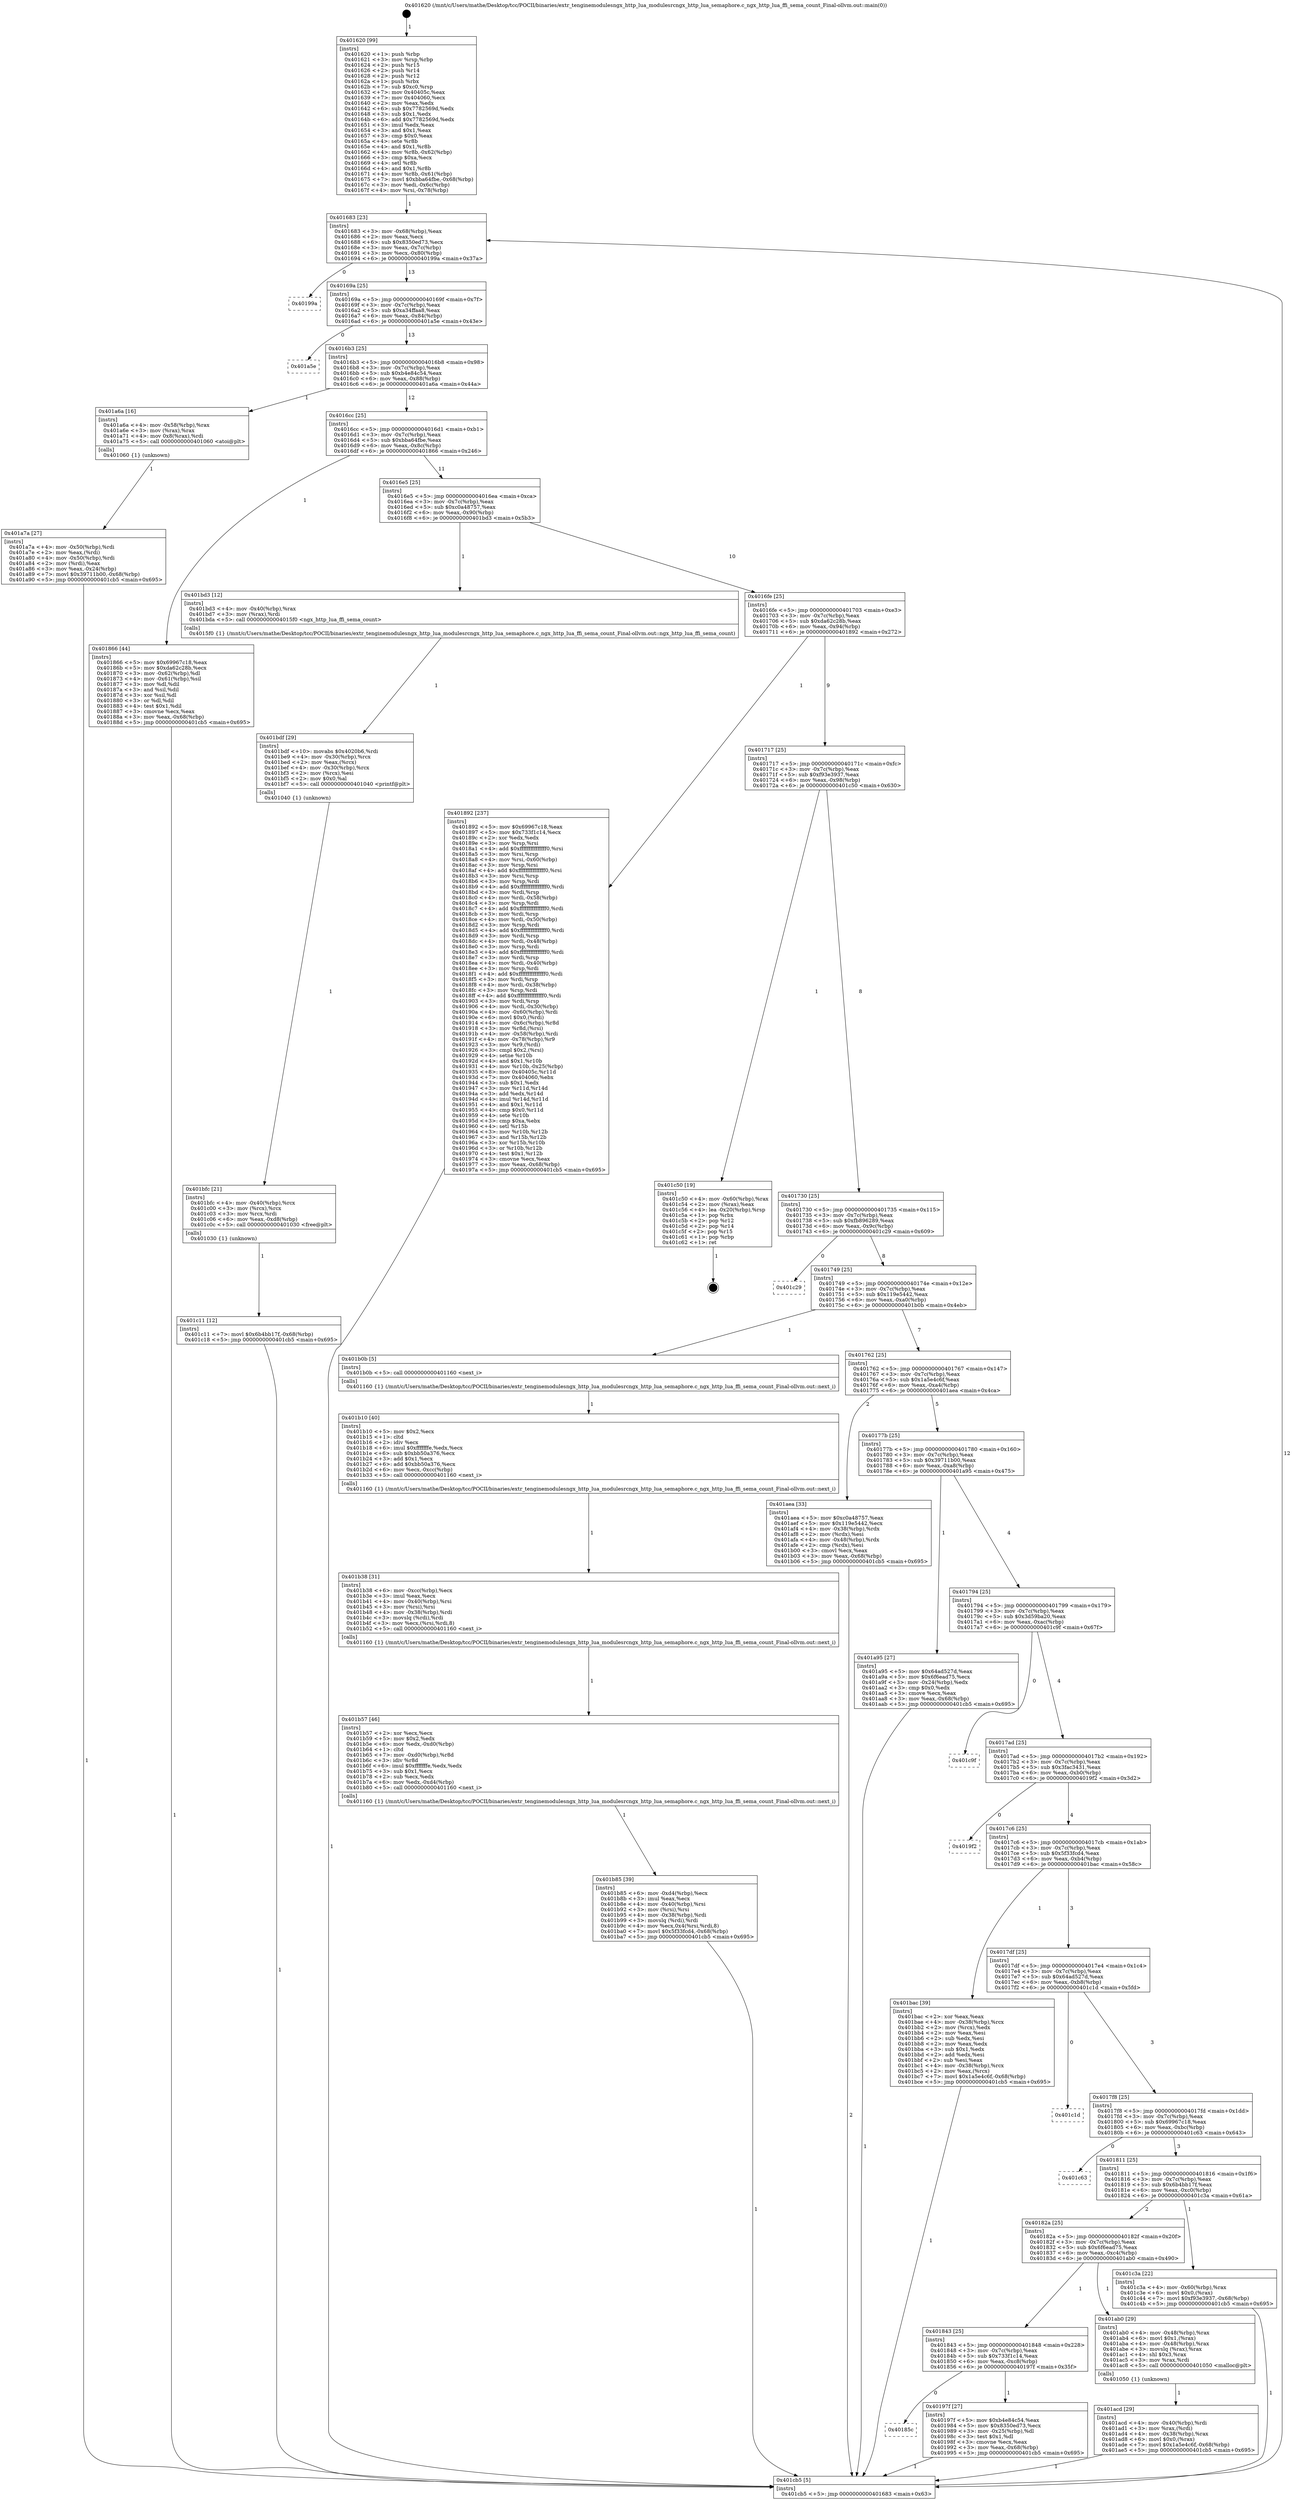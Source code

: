 digraph "0x401620" {
  label = "0x401620 (/mnt/c/Users/mathe/Desktop/tcc/POCII/binaries/extr_tenginemodulesngx_http_lua_modulesrcngx_http_lua_semaphore.c_ngx_http_lua_ffi_sema_count_Final-ollvm.out::main(0))"
  labelloc = "t"
  node[shape=record]

  Entry [label="",width=0.3,height=0.3,shape=circle,fillcolor=black,style=filled]
  "0x401683" [label="{
     0x401683 [23]\l
     | [instrs]\l
     &nbsp;&nbsp;0x401683 \<+3\>: mov -0x68(%rbp),%eax\l
     &nbsp;&nbsp;0x401686 \<+2\>: mov %eax,%ecx\l
     &nbsp;&nbsp;0x401688 \<+6\>: sub $0x8350ed73,%ecx\l
     &nbsp;&nbsp;0x40168e \<+3\>: mov %eax,-0x7c(%rbp)\l
     &nbsp;&nbsp;0x401691 \<+3\>: mov %ecx,-0x80(%rbp)\l
     &nbsp;&nbsp;0x401694 \<+6\>: je 000000000040199a \<main+0x37a\>\l
  }"]
  "0x40199a" [label="{
     0x40199a\l
  }", style=dashed]
  "0x40169a" [label="{
     0x40169a [25]\l
     | [instrs]\l
     &nbsp;&nbsp;0x40169a \<+5\>: jmp 000000000040169f \<main+0x7f\>\l
     &nbsp;&nbsp;0x40169f \<+3\>: mov -0x7c(%rbp),%eax\l
     &nbsp;&nbsp;0x4016a2 \<+5\>: sub $0xa34ffaa8,%eax\l
     &nbsp;&nbsp;0x4016a7 \<+6\>: mov %eax,-0x84(%rbp)\l
     &nbsp;&nbsp;0x4016ad \<+6\>: je 0000000000401a5e \<main+0x43e\>\l
  }"]
  Exit [label="",width=0.3,height=0.3,shape=circle,fillcolor=black,style=filled,peripheries=2]
  "0x401a5e" [label="{
     0x401a5e\l
  }", style=dashed]
  "0x4016b3" [label="{
     0x4016b3 [25]\l
     | [instrs]\l
     &nbsp;&nbsp;0x4016b3 \<+5\>: jmp 00000000004016b8 \<main+0x98\>\l
     &nbsp;&nbsp;0x4016b8 \<+3\>: mov -0x7c(%rbp),%eax\l
     &nbsp;&nbsp;0x4016bb \<+5\>: sub $0xb4e84c54,%eax\l
     &nbsp;&nbsp;0x4016c0 \<+6\>: mov %eax,-0x88(%rbp)\l
     &nbsp;&nbsp;0x4016c6 \<+6\>: je 0000000000401a6a \<main+0x44a\>\l
  }"]
  "0x401c11" [label="{
     0x401c11 [12]\l
     | [instrs]\l
     &nbsp;&nbsp;0x401c11 \<+7\>: movl $0x6b4bb17f,-0x68(%rbp)\l
     &nbsp;&nbsp;0x401c18 \<+5\>: jmp 0000000000401cb5 \<main+0x695\>\l
  }"]
  "0x401a6a" [label="{
     0x401a6a [16]\l
     | [instrs]\l
     &nbsp;&nbsp;0x401a6a \<+4\>: mov -0x58(%rbp),%rax\l
     &nbsp;&nbsp;0x401a6e \<+3\>: mov (%rax),%rax\l
     &nbsp;&nbsp;0x401a71 \<+4\>: mov 0x8(%rax),%rdi\l
     &nbsp;&nbsp;0x401a75 \<+5\>: call 0000000000401060 \<atoi@plt\>\l
     | [calls]\l
     &nbsp;&nbsp;0x401060 \{1\} (unknown)\l
  }"]
  "0x4016cc" [label="{
     0x4016cc [25]\l
     | [instrs]\l
     &nbsp;&nbsp;0x4016cc \<+5\>: jmp 00000000004016d1 \<main+0xb1\>\l
     &nbsp;&nbsp;0x4016d1 \<+3\>: mov -0x7c(%rbp),%eax\l
     &nbsp;&nbsp;0x4016d4 \<+5\>: sub $0xbba64fbe,%eax\l
     &nbsp;&nbsp;0x4016d9 \<+6\>: mov %eax,-0x8c(%rbp)\l
     &nbsp;&nbsp;0x4016df \<+6\>: je 0000000000401866 \<main+0x246\>\l
  }"]
  "0x401bfc" [label="{
     0x401bfc [21]\l
     | [instrs]\l
     &nbsp;&nbsp;0x401bfc \<+4\>: mov -0x40(%rbp),%rcx\l
     &nbsp;&nbsp;0x401c00 \<+3\>: mov (%rcx),%rcx\l
     &nbsp;&nbsp;0x401c03 \<+3\>: mov %rcx,%rdi\l
     &nbsp;&nbsp;0x401c06 \<+6\>: mov %eax,-0xd8(%rbp)\l
     &nbsp;&nbsp;0x401c0c \<+5\>: call 0000000000401030 \<free@plt\>\l
     | [calls]\l
     &nbsp;&nbsp;0x401030 \{1\} (unknown)\l
  }"]
  "0x401866" [label="{
     0x401866 [44]\l
     | [instrs]\l
     &nbsp;&nbsp;0x401866 \<+5\>: mov $0x69967c18,%eax\l
     &nbsp;&nbsp;0x40186b \<+5\>: mov $0xda62c28b,%ecx\l
     &nbsp;&nbsp;0x401870 \<+3\>: mov -0x62(%rbp),%dl\l
     &nbsp;&nbsp;0x401873 \<+4\>: mov -0x61(%rbp),%sil\l
     &nbsp;&nbsp;0x401877 \<+3\>: mov %dl,%dil\l
     &nbsp;&nbsp;0x40187a \<+3\>: and %sil,%dil\l
     &nbsp;&nbsp;0x40187d \<+3\>: xor %sil,%dl\l
     &nbsp;&nbsp;0x401880 \<+3\>: or %dl,%dil\l
     &nbsp;&nbsp;0x401883 \<+4\>: test $0x1,%dil\l
     &nbsp;&nbsp;0x401887 \<+3\>: cmovne %ecx,%eax\l
     &nbsp;&nbsp;0x40188a \<+3\>: mov %eax,-0x68(%rbp)\l
     &nbsp;&nbsp;0x40188d \<+5\>: jmp 0000000000401cb5 \<main+0x695\>\l
  }"]
  "0x4016e5" [label="{
     0x4016e5 [25]\l
     | [instrs]\l
     &nbsp;&nbsp;0x4016e5 \<+5\>: jmp 00000000004016ea \<main+0xca\>\l
     &nbsp;&nbsp;0x4016ea \<+3\>: mov -0x7c(%rbp),%eax\l
     &nbsp;&nbsp;0x4016ed \<+5\>: sub $0xc0a48757,%eax\l
     &nbsp;&nbsp;0x4016f2 \<+6\>: mov %eax,-0x90(%rbp)\l
     &nbsp;&nbsp;0x4016f8 \<+6\>: je 0000000000401bd3 \<main+0x5b3\>\l
  }"]
  "0x401cb5" [label="{
     0x401cb5 [5]\l
     | [instrs]\l
     &nbsp;&nbsp;0x401cb5 \<+5\>: jmp 0000000000401683 \<main+0x63\>\l
  }"]
  "0x401620" [label="{
     0x401620 [99]\l
     | [instrs]\l
     &nbsp;&nbsp;0x401620 \<+1\>: push %rbp\l
     &nbsp;&nbsp;0x401621 \<+3\>: mov %rsp,%rbp\l
     &nbsp;&nbsp;0x401624 \<+2\>: push %r15\l
     &nbsp;&nbsp;0x401626 \<+2\>: push %r14\l
     &nbsp;&nbsp;0x401628 \<+2\>: push %r12\l
     &nbsp;&nbsp;0x40162a \<+1\>: push %rbx\l
     &nbsp;&nbsp;0x40162b \<+7\>: sub $0xc0,%rsp\l
     &nbsp;&nbsp;0x401632 \<+7\>: mov 0x40405c,%eax\l
     &nbsp;&nbsp;0x401639 \<+7\>: mov 0x404060,%ecx\l
     &nbsp;&nbsp;0x401640 \<+2\>: mov %eax,%edx\l
     &nbsp;&nbsp;0x401642 \<+6\>: sub $0x7782569d,%edx\l
     &nbsp;&nbsp;0x401648 \<+3\>: sub $0x1,%edx\l
     &nbsp;&nbsp;0x40164b \<+6\>: add $0x7782569d,%edx\l
     &nbsp;&nbsp;0x401651 \<+3\>: imul %edx,%eax\l
     &nbsp;&nbsp;0x401654 \<+3\>: and $0x1,%eax\l
     &nbsp;&nbsp;0x401657 \<+3\>: cmp $0x0,%eax\l
     &nbsp;&nbsp;0x40165a \<+4\>: sete %r8b\l
     &nbsp;&nbsp;0x40165e \<+4\>: and $0x1,%r8b\l
     &nbsp;&nbsp;0x401662 \<+4\>: mov %r8b,-0x62(%rbp)\l
     &nbsp;&nbsp;0x401666 \<+3\>: cmp $0xa,%ecx\l
     &nbsp;&nbsp;0x401669 \<+4\>: setl %r8b\l
     &nbsp;&nbsp;0x40166d \<+4\>: and $0x1,%r8b\l
     &nbsp;&nbsp;0x401671 \<+4\>: mov %r8b,-0x61(%rbp)\l
     &nbsp;&nbsp;0x401675 \<+7\>: movl $0xbba64fbe,-0x68(%rbp)\l
     &nbsp;&nbsp;0x40167c \<+3\>: mov %edi,-0x6c(%rbp)\l
     &nbsp;&nbsp;0x40167f \<+4\>: mov %rsi,-0x78(%rbp)\l
  }"]
  "0x401bdf" [label="{
     0x401bdf [29]\l
     | [instrs]\l
     &nbsp;&nbsp;0x401bdf \<+10\>: movabs $0x4020b6,%rdi\l
     &nbsp;&nbsp;0x401be9 \<+4\>: mov -0x30(%rbp),%rcx\l
     &nbsp;&nbsp;0x401bed \<+2\>: mov %eax,(%rcx)\l
     &nbsp;&nbsp;0x401bef \<+4\>: mov -0x30(%rbp),%rcx\l
     &nbsp;&nbsp;0x401bf3 \<+2\>: mov (%rcx),%esi\l
     &nbsp;&nbsp;0x401bf5 \<+2\>: mov $0x0,%al\l
     &nbsp;&nbsp;0x401bf7 \<+5\>: call 0000000000401040 \<printf@plt\>\l
     | [calls]\l
     &nbsp;&nbsp;0x401040 \{1\} (unknown)\l
  }"]
  "0x401bd3" [label="{
     0x401bd3 [12]\l
     | [instrs]\l
     &nbsp;&nbsp;0x401bd3 \<+4\>: mov -0x40(%rbp),%rax\l
     &nbsp;&nbsp;0x401bd7 \<+3\>: mov (%rax),%rdi\l
     &nbsp;&nbsp;0x401bda \<+5\>: call 00000000004015f0 \<ngx_http_lua_ffi_sema_count\>\l
     | [calls]\l
     &nbsp;&nbsp;0x4015f0 \{1\} (/mnt/c/Users/mathe/Desktop/tcc/POCII/binaries/extr_tenginemodulesngx_http_lua_modulesrcngx_http_lua_semaphore.c_ngx_http_lua_ffi_sema_count_Final-ollvm.out::ngx_http_lua_ffi_sema_count)\l
  }"]
  "0x4016fe" [label="{
     0x4016fe [25]\l
     | [instrs]\l
     &nbsp;&nbsp;0x4016fe \<+5\>: jmp 0000000000401703 \<main+0xe3\>\l
     &nbsp;&nbsp;0x401703 \<+3\>: mov -0x7c(%rbp),%eax\l
     &nbsp;&nbsp;0x401706 \<+5\>: sub $0xda62c28b,%eax\l
     &nbsp;&nbsp;0x40170b \<+6\>: mov %eax,-0x94(%rbp)\l
     &nbsp;&nbsp;0x401711 \<+6\>: je 0000000000401892 \<main+0x272\>\l
  }"]
  "0x401b85" [label="{
     0x401b85 [39]\l
     | [instrs]\l
     &nbsp;&nbsp;0x401b85 \<+6\>: mov -0xd4(%rbp),%ecx\l
     &nbsp;&nbsp;0x401b8b \<+3\>: imul %eax,%ecx\l
     &nbsp;&nbsp;0x401b8e \<+4\>: mov -0x40(%rbp),%rsi\l
     &nbsp;&nbsp;0x401b92 \<+3\>: mov (%rsi),%rsi\l
     &nbsp;&nbsp;0x401b95 \<+4\>: mov -0x38(%rbp),%rdi\l
     &nbsp;&nbsp;0x401b99 \<+3\>: movslq (%rdi),%rdi\l
     &nbsp;&nbsp;0x401b9c \<+4\>: mov %ecx,0x4(%rsi,%rdi,8)\l
     &nbsp;&nbsp;0x401ba0 \<+7\>: movl $0x5f33fcd4,-0x68(%rbp)\l
     &nbsp;&nbsp;0x401ba7 \<+5\>: jmp 0000000000401cb5 \<main+0x695\>\l
  }"]
  "0x401892" [label="{
     0x401892 [237]\l
     | [instrs]\l
     &nbsp;&nbsp;0x401892 \<+5\>: mov $0x69967c18,%eax\l
     &nbsp;&nbsp;0x401897 \<+5\>: mov $0x733f1c14,%ecx\l
     &nbsp;&nbsp;0x40189c \<+2\>: xor %edx,%edx\l
     &nbsp;&nbsp;0x40189e \<+3\>: mov %rsp,%rsi\l
     &nbsp;&nbsp;0x4018a1 \<+4\>: add $0xfffffffffffffff0,%rsi\l
     &nbsp;&nbsp;0x4018a5 \<+3\>: mov %rsi,%rsp\l
     &nbsp;&nbsp;0x4018a8 \<+4\>: mov %rsi,-0x60(%rbp)\l
     &nbsp;&nbsp;0x4018ac \<+3\>: mov %rsp,%rsi\l
     &nbsp;&nbsp;0x4018af \<+4\>: add $0xfffffffffffffff0,%rsi\l
     &nbsp;&nbsp;0x4018b3 \<+3\>: mov %rsi,%rsp\l
     &nbsp;&nbsp;0x4018b6 \<+3\>: mov %rsp,%rdi\l
     &nbsp;&nbsp;0x4018b9 \<+4\>: add $0xfffffffffffffff0,%rdi\l
     &nbsp;&nbsp;0x4018bd \<+3\>: mov %rdi,%rsp\l
     &nbsp;&nbsp;0x4018c0 \<+4\>: mov %rdi,-0x58(%rbp)\l
     &nbsp;&nbsp;0x4018c4 \<+3\>: mov %rsp,%rdi\l
     &nbsp;&nbsp;0x4018c7 \<+4\>: add $0xfffffffffffffff0,%rdi\l
     &nbsp;&nbsp;0x4018cb \<+3\>: mov %rdi,%rsp\l
     &nbsp;&nbsp;0x4018ce \<+4\>: mov %rdi,-0x50(%rbp)\l
     &nbsp;&nbsp;0x4018d2 \<+3\>: mov %rsp,%rdi\l
     &nbsp;&nbsp;0x4018d5 \<+4\>: add $0xfffffffffffffff0,%rdi\l
     &nbsp;&nbsp;0x4018d9 \<+3\>: mov %rdi,%rsp\l
     &nbsp;&nbsp;0x4018dc \<+4\>: mov %rdi,-0x48(%rbp)\l
     &nbsp;&nbsp;0x4018e0 \<+3\>: mov %rsp,%rdi\l
     &nbsp;&nbsp;0x4018e3 \<+4\>: add $0xfffffffffffffff0,%rdi\l
     &nbsp;&nbsp;0x4018e7 \<+3\>: mov %rdi,%rsp\l
     &nbsp;&nbsp;0x4018ea \<+4\>: mov %rdi,-0x40(%rbp)\l
     &nbsp;&nbsp;0x4018ee \<+3\>: mov %rsp,%rdi\l
     &nbsp;&nbsp;0x4018f1 \<+4\>: add $0xfffffffffffffff0,%rdi\l
     &nbsp;&nbsp;0x4018f5 \<+3\>: mov %rdi,%rsp\l
     &nbsp;&nbsp;0x4018f8 \<+4\>: mov %rdi,-0x38(%rbp)\l
     &nbsp;&nbsp;0x4018fc \<+3\>: mov %rsp,%rdi\l
     &nbsp;&nbsp;0x4018ff \<+4\>: add $0xfffffffffffffff0,%rdi\l
     &nbsp;&nbsp;0x401903 \<+3\>: mov %rdi,%rsp\l
     &nbsp;&nbsp;0x401906 \<+4\>: mov %rdi,-0x30(%rbp)\l
     &nbsp;&nbsp;0x40190a \<+4\>: mov -0x60(%rbp),%rdi\l
     &nbsp;&nbsp;0x40190e \<+6\>: movl $0x0,(%rdi)\l
     &nbsp;&nbsp;0x401914 \<+4\>: mov -0x6c(%rbp),%r8d\l
     &nbsp;&nbsp;0x401918 \<+3\>: mov %r8d,(%rsi)\l
     &nbsp;&nbsp;0x40191b \<+4\>: mov -0x58(%rbp),%rdi\l
     &nbsp;&nbsp;0x40191f \<+4\>: mov -0x78(%rbp),%r9\l
     &nbsp;&nbsp;0x401923 \<+3\>: mov %r9,(%rdi)\l
     &nbsp;&nbsp;0x401926 \<+3\>: cmpl $0x2,(%rsi)\l
     &nbsp;&nbsp;0x401929 \<+4\>: setne %r10b\l
     &nbsp;&nbsp;0x40192d \<+4\>: and $0x1,%r10b\l
     &nbsp;&nbsp;0x401931 \<+4\>: mov %r10b,-0x25(%rbp)\l
     &nbsp;&nbsp;0x401935 \<+8\>: mov 0x40405c,%r11d\l
     &nbsp;&nbsp;0x40193d \<+7\>: mov 0x404060,%ebx\l
     &nbsp;&nbsp;0x401944 \<+3\>: sub $0x1,%edx\l
     &nbsp;&nbsp;0x401947 \<+3\>: mov %r11d,%r14d\l
     &nbsp;&nbsp;0x40194a \<+3\>: add %edx,%r14d\l
     &nbsp;&nbsp;0x40194d \<+4\>: imul %r14d,%r11d\l
     &nbsp;&nbsp;0x401951 \<+4\>: and $0x1,%r11d\l
     &nbsp;&nbsp;0x401955 \<+4\>: cmp $0x0,%r11d\l
     &nbsp;&nbsp;0x401959 \<+4\>: sete %r10b\l
     &nbsp;&nbsp;0x40195d \<+3\>: cmp $0xa,%ebx\l
     &nbsp;&nbsp;0x401960 \<+4\>: setl %r15b\l
     &nbsp;&nbsp;0x401964 \<+3\>: mov %r10b,%r12b\l
     &nbsp;&nbsp;0x401967 \<+3\>: and %r15b,%r12b\l
     &nbsp;&nbsp;0x40196a \<+3\>: xor %r15b,%r10b\l
     &nbsp;&nbsp;0x40196d \<+3\>: or %r10b,%r12b\l
     &nbsp;&nbsp;0x401970 \<+4\>: test $0x1,%r12b\l
     &nbsp;&nbsp;0x401974 \<+3\>: cmovne %ecx,%eax\l
     &nbsp;&nbsp;0x401977 \<+3\>: mov %eax,-0x68(%rbp)\l
     &nbsp;&nbsp;0x40197a \<+5\>: jmp 0000000000401cb5 \<main+0x695\>\l
  }"]
  "0x401717" [label="{
     0x401717 [25]\l
     | [instrs]\l
     &nbsp;&nbsp;0x401717 \<+5\>: jmp 000000000040171c \<main+0xfc\>\l
     &nbsp;&nbsp;0x40171c \<+3\>: mov -0x7c(%rbp),%eax\l
     &nbsp;&nbsp;0x40171f \<+5\>: sub $0xf93e3937,%eax\l
     &nbsp;&nbsp;0x401724 \<+6\>: mov %eax,-0x98(%rbp)\l
     &nbsp;&nbsp;0x40172a \<+6\>: je 0000000000401c50 \<main+0x630\>\l
  }"]
  "0x401b57" [label="{
     0x401b57 [46]\l
     | [instrs]\l
     &nbsp;&nbsp;0x401b57 \<+2\>: xor %ecx,%ecx\l
     &nbsp;&nbsp;0x401b59 \<+5\>: mov $0x2,%edx\l
     &nbsp;&nbsp;0x401b5e \<+6\>: mov %edx,-0xd0(%rbp)\l
     &nbsp;&nbsp;0x401b64 \<+1\>: cltd\l
     &nbsp;&nbsp;0x401b65 \<+7\>: mov -0xd0(%rbp),%r8d\l
     &nbsp;&nbsp;0x401b6c \<+3\>: idiv %r8d\l
     &nbsp;&nbsp;0x401b6f \<+6\>: imul $0xfffffffe,%edx,%edx\l
     &nbsp;&nbsp;0x401b75 \<+3\>: sub $0x1,%ecx\l
     &nbsp;&nbsp;0x401b78 \<+2\>: sub %ecx,%edx\l
     &nbsp;&nbsp;0x401b7a \<+6\>: mov %edx,-0xd4(%rbp)\l
     &nbsp;&nbsp;0x401b80 \<+5\>: call 0000000000401160 \<next_i\>\l
     | [calls]\l
     &nbsp;&nbsp;0x401160 \{1\} (/mnt/c/Users/mathe/Desktop/tcc/POCII/binaries/extr_tenginemodulesngx_http_lua_modulesrcngx_http_lua_semaphore.c_ngx_http_lua_ffi_sema_count_Final-ollvm.out::next_i)\l
  }"]
  "0x401b38" [label="{
     0x401b38 [31]\l
     | [instrs]\l
     &nbsp;&nbsp;0x401b38 \<+6\>: mov -0xcc(%rbp),%ecx\l
     &nbsp;&nbsp;0x401b3e \<+3\>: imul %eax,%ecx\l
     &nbsp;&nbsp;0x401b41 \<+4\>: mov -0x40(%rbp),%rsi\l
     &nbsp;&nbsp;0x401b45 \<+3\>: mov (%rsi),%rsi\l
     &nbsp;&nbsp;0x401b48 \<+4\>: mov -0x38(%rbp),%rdi\l
     &nbsp;&nbsp;0x401b4c \<+3\>: movslq (%rdi),%rdi\l
     &nbsp;&nbsp;0x401b4f \<+3\>: mov %ecx,(%rsi,%rdi,8)\l
     &nbsp;&nbsp;0x401b52 \<+5\>: call 0000000000401160 \<next_i\>\l
     | [calls]\l
     &nbsp;&nbsp;0x401160 \{1\} (/mnt/c/Users/mathe/Desktop/tcc/POCII/binaries/extr_tenginemodulesngx_http_lua_modulesrcngx_http_lua_semaphore.c_ngx_http_lua_ffi_sema_count_Final-ollvm.out::next_i)\l
  }"]
  "0x401c50" [label="{
     0x401c50 [19]\l
     | [instrs]\l
     &nbsp;&nbsp;0x401c50 \<+4\>: mov -0x60(%rbp),%rax\l
     &nbsp;&nbsp;0x401c54 \<+2\>: mov (%rax),%eax\l
     &nbsp;&nbsp;0x401c56 \<+4\>: lea -0x20(%rbp),%rsp\l
     &nbsp;&nbsp;0x401c5a \<+1\>: pop %rbx\l
     &nbsp;&nbsp;0x401c5b \<+2\>: pop %r12\l
     &nbsp;&nbsp;0x401c5d \<+2\>: pop %r14\l
     &nbsp;&nbsp;0x401c5f \<+2\>: pop %r15\l
     &nbsp;&nbsp;0x401c61 \<+1\>: pop %rbp\l
     &nbsp;&nbsp;0x401c62 \<+1\>: ret\l
  }"]
  "0x401730" [label="{
     0x401730 [25]\l
     | [instrs]\l
     &nbsp;&nbsp;0x401730 \<+5\>: jmp 0000000000401735 \<main+0x115\>\l
     &nbsp;&nbsp;0x401735 \<+3\>: mov -0x7c(%rbp),%eax\l
     &nbsp;&nbsp;0x401738 \<+5\>: sub $0xfb896289,%eax\l
     &nbsp;&nbsp;0x40173d \<+6\>: mov %eax,-0x9c(%rbp)\l
     &nbsp;&nbsp;0x401743 \<+6\>: je 0000000000401c29 \<main+0x609\>\l
  }"]
  "0x401b10" [label="{
     0x401b10 [40]\l
     | [instrs]\l
     &nbsp;&nbsp;0x401b10 \<+5\>: mov $0x2,%ecx\l
     &nbsp;&nbsp;0x401b15 \<+1\>: cltd\l
     &nbsp;&nbsp;0x401b16 \<+2\>: idiv %ecx\l
     &nbsp;&nbsp;0x401b18 \<+6\>: imul $0xfffffffe,%edx,%ecx\l
     &nbsp;&nbsp;0x401b1e \<+6\>: sub $0xbb50a376,%ecx\l
     &nbsp;&nbsp;0x401b24 \<+3\>: add $0x1,%ecx\l
     &nbsp;&nbsp;0x401b27 \<+6\>: add $0xbb50a376,%ecx\l
     &nbsp;&nbsp;0x401b2d \<+6\>: mov %ecx,-0xcc(%rbp)\l
     &nbsp;&nbsp;0x401b33 \<+5\>: call 0000000000401160 \<next_i\>\l
     | [calls]\l
     &nbsp;&nbsp;0x401160 \{1\} (/mnt/c/Users/mathe/Desktop/tcc/POCII/binaries/extr_tenginemodulesngx_http_lua_modulesrcngx_http_lua_semaphore.c_ngx_http_lua_ffi_sema_count_Final-ollvm.out::next_i)\l
  }"]
  "0x401c29" [label="{
     0x401c29\l
  }", style=dashed]
  "0x401749" [label="{
     0x401749 [25]\l
     | [instrs]\l
     &nbsp;&nbsp;0x401749 \<+5\>: jmp 000000000040174e \<main+0x12e\>\l
     &nbsp;&nbsp;0x40174e \<+3\>: mov -0x7c(%rbp),%eax\l
     &nbsp;&nbsp;0x401751 \<+5\>: sub $0x119e5442,%eax\l
     &nbsp;&nbsp;0x401756 \<+6\>: mov %eax,-0xa0(%rbp)\l
     &nbsp;&nbsp;0x40175c \<+6\>: je 0000000000401b0b \<main+0x4eb\>\l
  }"]
  "0x401acd" [label="{
     0x401acd [29]\l
     | [instrs]\l
     &nbsp;&nbsp;0x401acd \<+4\>: mov -0x40(%rbp),%rdi\l
     &nbsp;&nbsp;0x401ad1 \<+3\>: mov %rax,(%rdi)\l
     &nbsp;&nbsp;0x401ad4 \<+4\>: mov -0x38(%rbp),%rax\l
     &nbsp;&nbsp;0x401ad8 \<+6\>: movl $0x0,(%rax)\l
     &nbsp;&nbsp;0x401ade \<+7\>: movl $0x1a5e4c6f,-0x68(%rbp)\l
     &nbsp;&nbsp;0x401ae5 \<+5\>: jmp 0000000000401cb5 \<main+0x695\>\l
  }"]
  "0x401b0b" [label="{
     0x401b0b [5]\l
     | [instrs]\l
     &nbsp;&nbsp;0x401b0b \<+5\>: call 0000000000401160 \<next_i\>\l
     | [calls]\l
     &nbsp;&nbsp;0x401160 \{1\} (/mnt/c/Users/mathe/Desktop/tcc/POCII/binaries/extr_tenginemodulesngx_http_lua_modulesrcngx_http_lua_semaphore.c_ngx_http_lua_ffi_sema_count_Final-ollvm.out::next_i)\l
  }"]
  "0x401762" [label="{
     0x401762 [25]\l
     | [instrs]\l
     &nbsp;&nbsp;0x401762 \<+5\>: jmp 0000000000401767 \<main+0x147\>\l
     &nbsp;&nbsp;0x401767 \<+3\>: mov -0x7c(%rbp),%eax\l
     &nbsp;&nbsp;0x40176a \<+5\>: sub $0x1a5e4c6f,%eax\l
     &nbsp;&nbsp;0x40176f \<+6\>: mov %eax,-0xa4(%rbp)\l
     &nbsp;&nbsp;0x401775 \<+6\>: je 0000000000401aea \<main+0x4ca\>\l
  }"]
  "0x401a7a" [label="{
     0x401a7a [27]\l
     | [instrs]\l
     &nbsp;&nbsp;0x401a7a \<+4\>: mov -0x50(%rbp),%rdi\l
     &nbsp;&nbsp;0x401a7e \<+2\>: mov %eax,(%rdi)\l
     &nbsp;&nbsp;0x401a80 \<+4\>: mov -0x50(%rbp),%rdi\l
     &nbsp;&nbsp;0x401a84 \<+2\>: mov (%rdi),%eax\l
     &nbsp;&nbsp;0x401a86 \<+3\>: mov %eax,-0x24(%rbp)\l
     &nbsp;&nbsp;0x401a89 \<+7\>: movl $0x39711b00,-0x68(%rbp)\l
     &nbsp;&nbsp;0x401a90 \<+5\>: jmp 0000000000401cb5 \<main+0x695\>\l
  }"]
  "0x401aea" [label="{
     0x401aea [33]\l
     | [instrs]\l
     &nbsp;&nbsp;0x401aea \<+5\>: mov $0xc0a48757,%eax\l
     &nbsp;&nbsp;0x401aef \<+5\>: mov $0x119e5442,%ecx\l
     &nbsp;&nbsp;0x401af4 \<+4\>: mov -0x38(%rbp),%rdx\l
     &nbsp;&nbsp;0x401af8 \<+2\>: mov (%rdx),%esi\l
     &nbsp;&nbsp;0x401afa \<+4\>: mov -0x48(%rbp),%rdx\l
     &nbsp;&nbsp;0x401afe \<+2\>: cmp (%rdx),%esi\l
     &nbsp;&nbsp;0x401b00 \<+3\>: cmovl %ecx,%eax\l
     &nbsp;&nbsp;0x401b03 \<+3\>: mov %eax,-0x68(%rbp)\l
     &nbsp;&nbsp;0x401b06 \<+5\>: jmp 0000000000401cb5 \<main+0x695\>\l
  }"]
  "0x40177b" [label="{
     0x40177b [25]\l
     | [instrs]\l
     &nbsp;&nbsp;0x40177b \<+5\>: jmp 0000000000401780 \<main+0x160\>\l
     &nbsp;&nbsp;0x401780 \<+3\>: mov -0x7c(%rbp),%eax\l
     &nbsp;&nbsp;0x401783 \<+5\>: sub $0x39711b00,%eax\l
     &nbsp;&nbsp;0x401788 \<+6\>: mov %eax,-0xa8(%rbp)\l
     &nbsp;&nbsp;0x40178e \<+6\>: je 0000000000401a95 \<main+0x475\>\l
  }"]
  "0x40185c" [label="{
     0x40185c\l
  }", style=dashed]
  "0x401a95" [label="{
     0x401a95 [27]\l
     | [instrs]\l
     &nbsp;&nbsp;0x401a95 \<+5\>: mov $0x64ad527d,%eax\l
     &nbsp;&nbsp;0x401a9a \<+5\>: mov $0x6f6ead75,%ecx\l
     &nbsp;&nbsp;0x401a9f \<+3\>: mov -0x24(%rbp),%edx\l
     &nbsp;&nbsp;0x401aa2 \<+3\>: cmp $0x0,%edx\l
     &nbsp;&nbsp;0x401aa5 \<+3\>: cmove %ecx,%eax\l
     &nbsp;&nbsp;0x401aa8 \<+3\>: mov %eax,-0x68(%rbp)\l
     &nbsp;&nbsp;0x401aab \<+5\>: jmp 0000000000401cb5 \<main+0x695\>\l
  }"]
  "0x401794" [label="{
     0x401794 [25]\l
     | [instrs]\l
     &nbsp;&nbsp;0x401794 \<+5\>: jmp 0000000000401799 \<main+0x179\>\l
     &nbsp;&nbsp;0x401799 \<+3\>: mov -0x7c(%rbp),%eax\l
     &nbsp;&nbsp;0x40179c \<+5\>: sub $0x3d59ba20,%eax\l
     &nbsp;&nbsp;0x4017a1 \<+6\>: mov %eax,-0xac(%rbp)\l
     &nbsp;&nbsp;0x4017a7 \<+6\>: je 0000000000401c9f \<main+0x67f\>\l
  }"]
  "0x40197f" [label="{
     0x40197f [27]\l
     | [instrs]\l
     &nbsp;&nbsp;0x40197f \<+5\>: mov $0xb4e84c54,%eax\l
     &nbsp;&nbsp;0x401984 \<+5\>: mov $0x8350ed73,%ecx\l
     &nbsp;&nbsp;0x401989 \<+3\>: mov -0x25(%rbp),%dl\l
     &nbsp;&nbsp;0x40198c \<+3\>: test $0x1,%dl\l
     &nbsp;&nbsp;0x40198f \<+3\>: cmovne %ecx,%eax\l
     &nbsp;&nbsp;0x401992 \<+3\>: mov %eax,-0x68(%rbp)\l
     &nbsp;&nbsp;0x401995 \<+5\>: jmp 0000000000401cb5 \<main+0x695\>\l
  }"]
  "0x401c9f" [label="{
     0x401c9f\l
  }", style=dashed]
  "0x4017ad" [label="{
     0x4017ad [25]\l
     | [instrs]\l
     &nbsp;&nbsp;0x4017ad \<+5\>: jmp 00000000004017b2 \<main+0x192\>\l
     &nbsp;&nbsp;0x4017b2 \<+3\>: mov -0x7c(%rbp),%eax\l
     &nbsp;&nbsp;0x4017b5 \<+5\>: sub $0x3fac3431,%eax\l
     &nbsp;&nbsp;0x4017ba \<+6\>: mov %eax,-0xb0(%rbp)\l
     &nbsp;&nbsp;0x4017c0 \<+6\>: je 00000000004019f2 \<main+0x3d2\>\l
  }"]
  "0x401843" [label="{
     0x401843 [25]\l
     | [instrs]\l
     &nbsp;&nbsp;0x401843 \<+5\>: jmp 0000000000401848 \<main+0x228\>\l
     &nbsp;&nbsp;0x401848 \<+3\>: mov -0x7c(%rbp),%eax\l
     &nbsp;&nbsp;0x40184b \<+5\>: sub $0x733f1c14,%eax\l
     &nbsp;&nbsp;0x401850 \<+6\>: mov %eax,-0xc8(%rbp)\l
     &nbsp;&nbsp;0x401856 \<+6\>: je 000000000040197f \<main+0x35f\>\l
  }"]
  "0x4019f2" [label="{
     0x4019f2\l
  }", style=dashed]
  "0x4017c6" [label="{
     0x4017c6 [25]\l
     | [instrs]\l
     &nbsp;&nbsp;0x4017c6 \<+5\>: jmp 00000000004017cb \<main+0x1ab\>\l
     &nbsp;&nbsp;0x4017cb \<+3\>: mov -0x7c(%rbp),%eax\l
     &nbsp;&nbsp;0x4017ce \<+5\>: sub $0x5f33fcd4,%eax\l
     &nbsp;&nbsp;0x4017d3 \<+6\>: mov %eax,-0xb4(%rbp)\l
     &nbsp;&nbsp;0x4017d9 \<+6\>: je 0000000000401bac \<main+0x58c\>\l
  }"]
  "0x401ab0" [label="{
     0x401ab0 [29]\l
     | [instrs]\l
     &nbsp;&nbsp;0x401ab0 \<+4\>: mov -0x48(%rbp),%rax\l
     &nbsp;&nbsp;0x401ab4 \<+6\>: movl $0x1,(%rax)\l
     &nbsp;&nbsp;0x401aba \<+4\>: mov -0x48(%rbp),%rax\l
     &nbsp;&nbsp;0x401abe \<+3\>: movslq (%rax),%rax\l
     &nbsp;&nbsp;0x401ac1 \<+4\>: shl $0x3,%rax\l
     &nbsp;&nbsp;0x401ac5 \<+3\>: mov %rax,%rdi\l
     &nbsp;&nbsp;0x401ac8 \<+5\>: call 0000000000401050 \<malloc@plt\>\l
     | [calls]\l
     &nbsp;&nbsp;0x401050 \{1\} (unknown)\l
  }"]
  "0x401bac" [label="{
     0x401bac [39]\l
     | [instrs]\l
     &nbsp;&nbsp;0x401bac \<+2\>: xor %eax,%eax\l
     &nbsp;&nbsp;0x401bae \<+4\>: mov -0x38(%rbp),%rcx\l
     &nbsp;&nbsp;0x401bb2 \<+2\>: mov (%rcx),%edx\l
     &nbsp;&nbsp;0x401bb4 \<+2\>: mov %eax,%esi\l
     &nbsp;&nbsp;0x401bb6 \<+2\>: sub %edx,%esi\l
     &nbsp;&nbsp;0x401bb8 \<+2\>: mov %eax,%edx\l
     &nbsp;&nbsp;0x401bba \<+3\>: sub $0x1,%edx\l
     &nbsp;&nbsp;0x401bbd \<+2\>: add %edx,%esi\l
     &nbsp;&nbsp;0x401bbf \<+2\>: sub %esi,%eax\l
     &nbsp;&nbsp;0x401bc1 \<+4\>: mov -0x38(%rbp),%rcx\l
     &nbsp;&nbsp;0x401bc5 \<+2\>: mov %eax,(%rcx)\l
     &nbsp;&nbsp;0x401bc7 \<+7\>: movl $0x1a5e4c6f,-0x68(%rbp)\l
     &nbsp;&nbsp;0x401bce \<+5\>: jmp 0000000000401cb5 \<main+0x695\>\l
  }"]
  "0x4017df" [label="{
     0x4017df [25]\l
     | [instrs]\l
     &nbsp;&nbsp;0x4017df \<+5\>: jmp 00000000004017e4 \<main+0x1c4\>\l
     &nbsp;&nbsp;0x4017e4 \<+3\>: mov -0x7c(%rbp),%eax\l
     &nbsp;&nbsp;0x4017e7 \<+5\>: sub $0x64ad527d,%eax\l
     &nbsp;&nbsp;0x4017ec \<+6\>: mov %eax,-0xb8(%rbp)\l
     &nbsp;&nbsp;0x4017f2 \<+6\>: je 0000000000401c1d \<main+0x5fd\>\l
  }"]
  "0x40182a" [label="{
     0x40182a [25]\l
     | [instrs]\l
     &nbsp;&nbsp;0x40182a \<+5\>: jmp 000000000040182f \<main+0x20f\>\l
     &nbsp;&nbsp;0x40182f \<+3\>: mov -0x7c(%rbp),%eax\l
     &nbsp;&nbsp;0x401832 \<+5\>: sub $0x6f6ead75,%eax\l
     &nbsp;&nbsp;0x401837 \<+6\>: mov %eax,-0xc4(%rbp)\l
     &nbsp;&nbsp;0x40183d \<+6\>: je 0000000000401ab0 \<main+0x490\>\l
  }"]
  "0x401c1d" [label="{
     0x401c1d\l
  }", style=dashed]
  "0x4017f8" [label="{
     0x4017f8 [25]\l
     | [instrs]\l
     &nbsp;&nbsp;0x4017f8 \<+5\>: jmp 00000000004017fd \<main+0x1dd\>\l
     &nbsp;&nbsp;0x4017fd \<+3\>: mov -0x7c(%rbp),%eax\l
     &nbsp;&nbsp;0x401800 \<+5\>: sub $0x69967c18,%eax\l
     &nbsp;&nbsp;0x401805 \<+6\>: mov %eax,-0xbc(%rbp)\l
     &nbsp;&nbsp;0x40180b \<+6\>: je 0000000000401c63 \<main+0x643\>\l
  }"]
  "0x401c3a" [label="{
     0x401c3a [22]\l
     | [instrs]\l
     &nbsp;&nbsp;0x401c3a \<+4\>: mov -0x60(%rbp),%rax\l
     &nbsp;&nbsp;0x401c3e \<+6\>: movl $0x0,(%rax)\l
     &nbsp;&nbsp;0x401c44 \<+7\>: movl $0xf93e3937,-0x68(%rbp)\l
     &nbsp;&nbsp;0x401c4b \<+5\>: jmp 0000000000401cb5 \<main+0x695\>\l
  }"]
  "0x401c63" [label="{
     0x401c63\l
  }", style=dashed]
  "0x401811" [label="{
     0x401811 [25]\l
     | [instrs]\l
     &nbsp;&nbsp;0x401811 \<+5\>: jmp 0000000000401816 \<main+0x1f6\>\l
     &nbsp;&nbsp;0x401816 \<+3\>: mov -0x7c(%rbp),%eax\l
     &nbsp;&nbsp;0x401819 \<+5\>: sub $0x6b4bb17f,%eax\l
     &nbsp;&nbsp;0x40181e \<+6\>: mov %eax,-0xc0(%rbp)\l
     &nbsp;&nbsp;0x401824 \<+6\>: je 0000000000401c3a \<main+0x61a\>\l
  }"]
  Entry -> "0x401620" [label=" 1"]
  "0x401683" -> "0x40199a" [label=" 0"]
  "0x401683" -> "0x40169a" [label=" 13"]
  "0x401c50" -> Exit [label=" 1"]
  "0x40169a" -> "0x401a5e" [label=" 0"]
  "0x40169a" -> "0x4016b3" [label=" 13"]
  "0x401c3a" -> "0x401cb5" [label=" 1"]
  "0x4016b3" -> "0x401a6a" [label=" 1"]
  "0x4016b3" -> "0x4016cc" [label=" 12"]
  "0x401c11" -> "0x401cb5" [label=" 1"]
  "0x4016cc" -> "0x401866" [label=" 1"]
  "0x4016cc" -> "0x4016e5" [label=" 11"]
  "0x401866" -> "0x401cb5" [label=" 1"]
  "0x401620" -> "0x401683" [label=" 1"]
  "0x401cb5" -> "0x401683" [label=" 12"]
  "0x401bfc" -> "0x401c11" [label=" 1"]
  "0x4016e5" -> "0x401bd3" [label=" 1"]
  "0x4016e5" -> "0x4016fe" [label=" 10"]
  "0x401bdf" -> "0x401bfc" [label=" 1"]
  "0x4016fe" -> "0x401892" [label=" 1"]
  "0x4016fe" -> "0x401717" [label=" 9"]
  "0x401bd3" -> "0x401bdf" [label=" 1"]
  "0x401892" -> "0x401cb5" [label=" 1"]
  "0x401bac" -> "0x401cb5" [label=" 1"]
  "0x401717" -> "0x401c50" [label=" 1"]
  "0x401717" -> "0x401730" [label=" 8"]
  "0x401b85" -> "0x401cb5" [label=" 1"]
  "0x401730" -> "0x401c29" [label=" 0"]
  "0x401730" -> "0x401749" [label=" 8"]
  "0x401b57" -> "0x401b85" [label=" 1"]
  "0x401749" -> "0x401b0b" [label=" 1"]
  "0x401749" -> "0x401762" [label=" 7"]
  "0x401b38" -> "0x401b57" [label=" 1"]
  "0x401762" -> "0x401aea" [label=" 2"]
  "0x401762" -> "0x40177b" [label=" 5"]
  "0x401b10" -> "0x401b38" [label=" 1"]
  "0x40177b" -> "0x401a95" [label=" 1"]
  "0x40177b" -> "0x401794" [label=" 4"]
  "0x401b0b" -> "0x401b10" [label=" 1"]
  "0x401794" -> "0x401c9f" [label=" 0"]
  "0x401794" -> "0x4017ad" [label=" 4"]
  "0x401aea" -> "0x401cb5" [label=" 2"]
  "0x4017ad" -> "0x4019f2" [label=" 0"]
  "0x4017ad" -> "0x4017c6" [label=" 4"]
  "0x401ab0" -> "0x401acd" [label=" 1"]
  "0x4017c6" -> "0x401bac" [label=" 1"]
  "0x4017c6" -> "0x4017df" [label=" 3"]
  "0x401a95" -> "0x401cb5" [label=" 1"]
  "0x4017df" -> "0x401c1d" [label=" 0"]
  "0x4017df" -> "0x4017f8" [label=" 3"]
  "0x401a6a" -> "0x401a7a" [label=" 1"]
  "0x4017f8" -> "0x401c63" [label=" 0"]
  "0x4017f8" -> "0x401811" [label=" 3"]
  "0x40197f" -> "0x401cb5" [label=" 1"]
  "0x401811" -> "0x401c3a" [label=" 1"]
  "0x401811" -> "0x40182a" [label=" 2"]
  "0x401a7a" -> "0x401cb5" [label=" 1"]
  "0x40182a" -> "0x401ab0" [label=" 1"]
  "0x40182a" -> "0x401843" [label=" 1"]
  "0x401acd" -> "0x401cb5" [label=" 1"]
  "0x401843" -> "0x40197f" [label=" 1"]
  "0x401843" -> "0x40185c" [label=" 0"]
}
